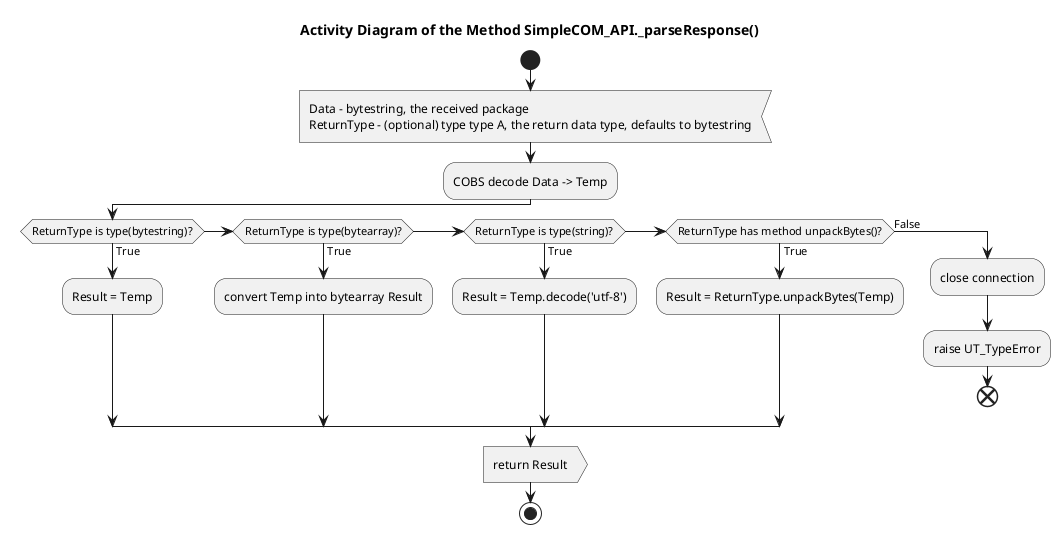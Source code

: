 @startuml parse_response

title Activity Diagram of the Method SimpleCOM_API._parseResponse()

start

:Data - bytestring, the received package
ReturnType - (optional) type type A, the return data type, defaults to bytestring<

:COBS decode Data -> Temp;

if (ReturnType is type(bytestring)?) then (True)
    :Result = Temp;
elseif (ReturnType is type(bytearray)?) then (True)
    :convert Temp into bytearray Result;
elseif (ReturnType is type(string)?) then (True)
    :Result = Temp.decode('utf-8');
elseif (ReturnType has method unpackBytes()?) then (True)
    :Result = ReturnType.unpackBytes(Temp);
else (False)
    :close connection;
    
    :raise UT_TypeError;
    
    end
endif

:return Result>

stop

@enduml